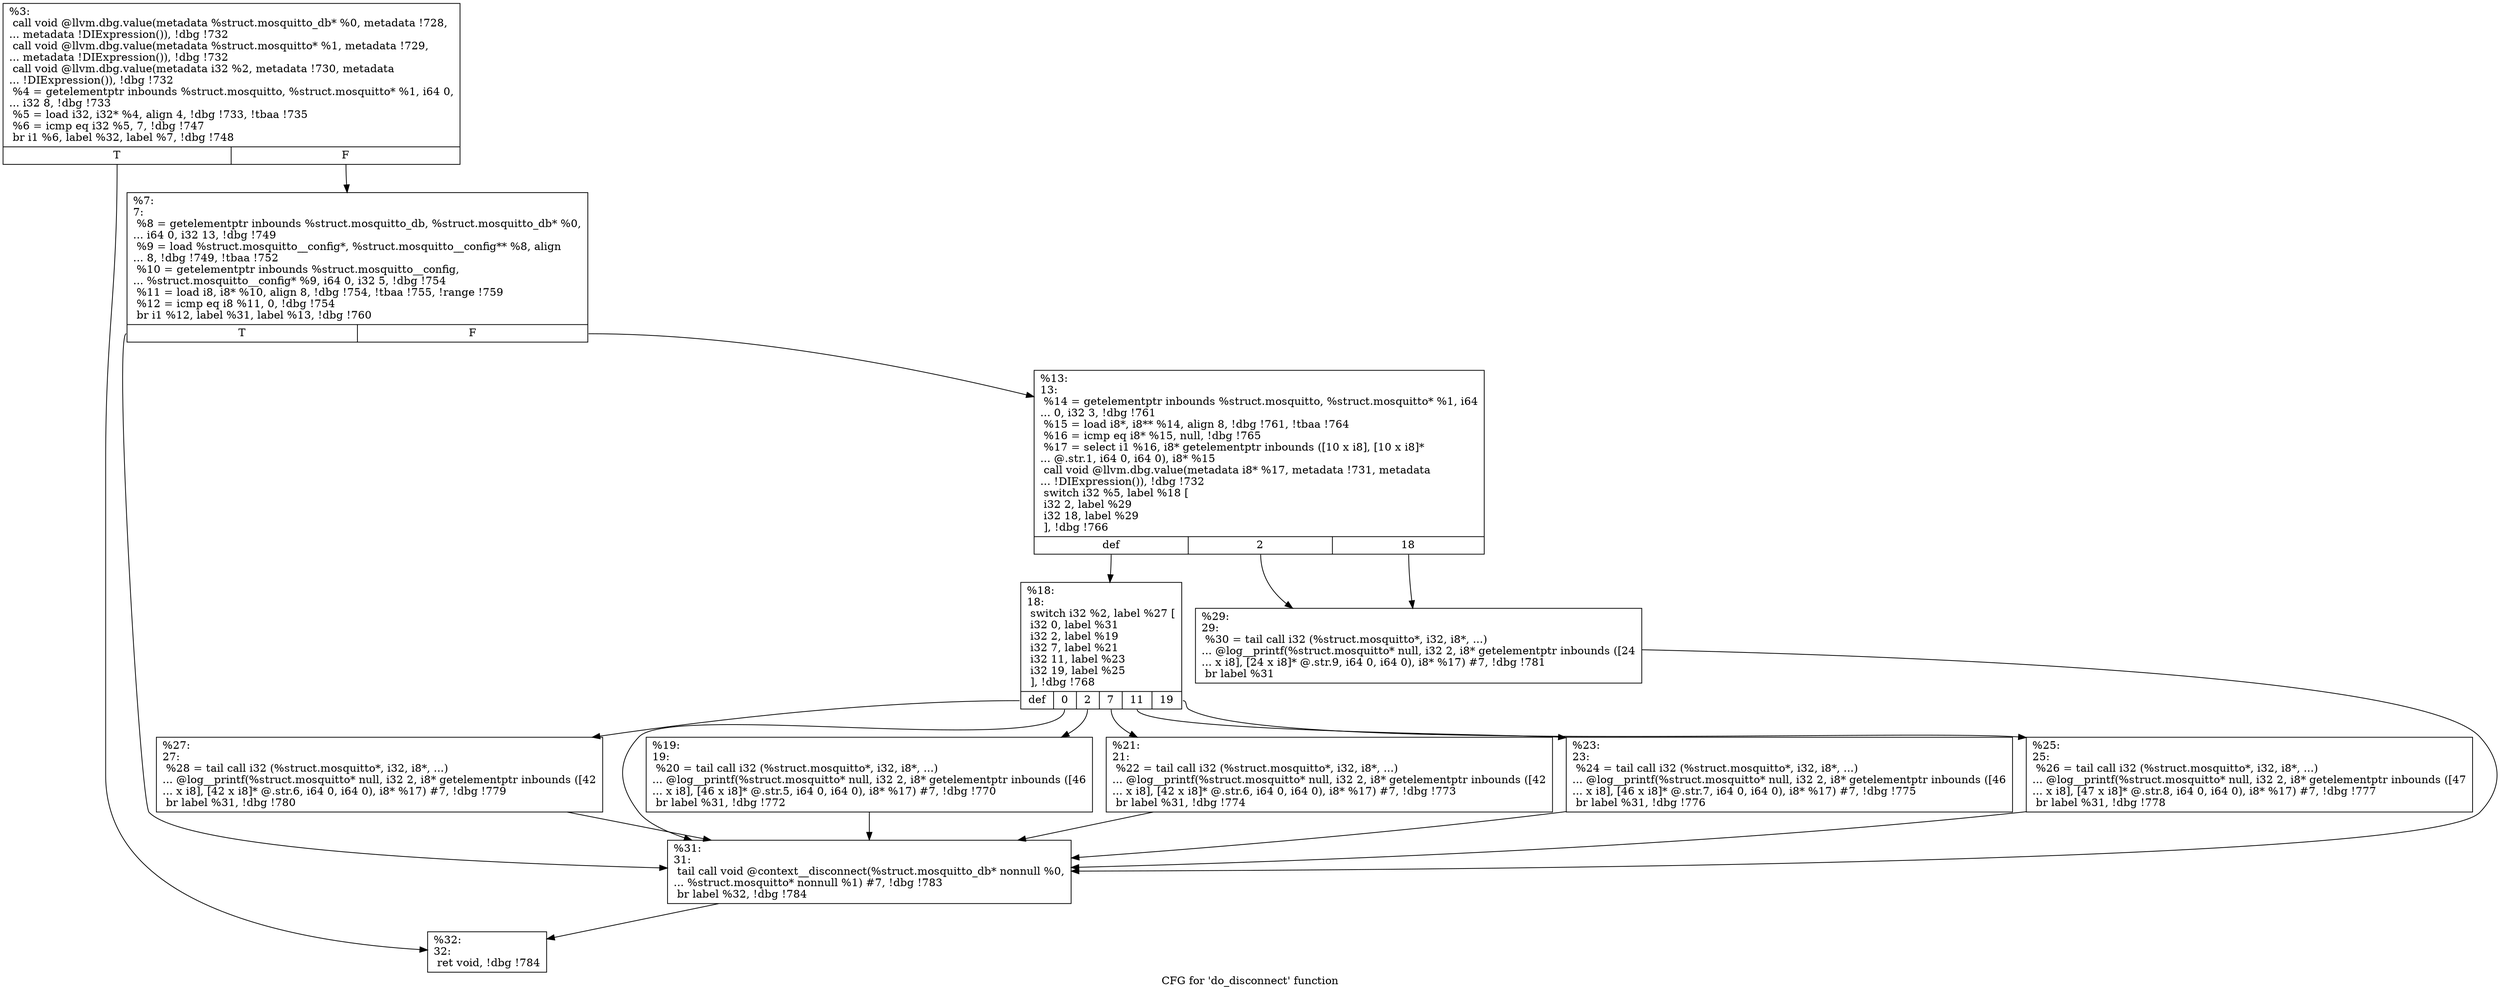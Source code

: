 digraph "CFG for 'do_disconnect' function" {
	label="CFG for 'do_disconnect' function";

	Node0x257b910 [shape=record,label="{%3:\l  call void @llvm.dbg.value(metadata %struct.mosquitto_db* %0, metadata !728,\l... metadata !DIExpression()), !dbg !732\l  call void @llvm.dbg.value(metadata %struct.mosquitto* %1, metadata !729,\l... metadata !DIExpression()), !dbg !732\l  call void @llvm.dbg.value(metadata i32 %2, metadata !730, metadata\l... !DIExpression()), !dbg !732\l  %4 = getelementptr inbounds %struct.mosquitto, %struct.mosquitto* %1, i64 0,\l... i32 8, !dbg !733\l  %5 = load i32, i32* %4, align 4, !dbg !733, !tbaa !735\l  %6 = icmp eq i32 %5, 7, !dbg !747\l  br i1 %6, label %32, label %7, !dbg !748\l|{<s0>T|<s1>F}}"];
	Node0x257b910:s0 -> Node0x25a7790;
	Node0x257b910:s1 -> Node0x257ba50;
	Node0x257ba50 [shape=record,label="{%7:\l7:                                                \l  %8 = getelementptr inbounds %struct.mosquitto_db, %struct.mosquitto_db* %0,\l... i64 0, i32 13, !dbg !749\l  %9 = load %struct.mosquitto__config*, %struct.mosquitto__config** %8, align\l... 8, !dbg !749, !tbaa !752\l  %10 = getelementptr inbounds %struct.mosquitto__config,\l... %struct.mosquitto__config* %9, i64 0, i32 5, !dbg !754\l  %11 = load i8, i8* %10, align 8, !dbg !754, !tbaa !755, !range !759\l  %12 = icmp eq i8 %11, 0, !dbg !754\l  br i1 %12, label %31, label %13, !dbg !760\l|{<s0>T|<s1>F}}"];
	Node0x257ba50:s0 -> Node0x25a7740;
	Node0x257ba50:s1 -> Node0x257baa0;
	Node0x257baa0 [shape=record,label="{%13:\l13:                                               \l  %14 = getelementptr inbounds %struct.mosquitto, %struct.mosquitto* %1, i64\l... 0, i32 3, !dbg !761\l  %15 = load i8*, i8** %14, align 8, !dbg !761, !tbaa !764\l  %16 = icmp eq i8* %15, null, !dbg !765\l  %17 = select i1 %16, i8* getelementptr inbounds ([10 x i8], [10 x i8]*\l... @.str.1, i64 0, i64 0), i8* %15\l  call void @llvm.dbg.value(metadata i8* %17, metadata !731, metadata\l... !DIExpression()), !dbg !732\l  switch i32 %5, label %18 [\l    i32 2, label %29\l    i32 18, label %29\l  ], !dbg !766\l|{<s0>def|<s1>2|<s2>18}}"];
	Node0x257baa0:s0 -> Node0x257baf0;
	Node0x257baa0:s1 -> Node0x257bcd0;
	Node0x257baa0:s2 -> Node0x257bcd0;
	Node0x257baf0 [shape=record,label="{%18:\l18:                                               \l  switch i32 %2, label %27 [\l    i32 0, label %31\l    i32 2, label %19\l    i32 7, label %21\l    i32 11, label %23\l    i32 19, label %25\l  ], !dbg !768\l|{<s0>def|<s1>0|<s2>2|<s3>7|<s4>11|<s5>19}}"];
	Node0x257baf0:s0 -> Node0x257bc80;
	Node0x257baf0:s1 -> Node0x25a7740;
	Node0x257baf0:s2 -> Node0x257bb40;
	Node0x257baf0:s3 -> Node0x257bb90;
	Node0x257baf0:s4 -> Node0x257bbe0;
	Node0x257baf0:s5 -> Node0x257bc30;
	Node0x257bb40 [shape=record,label="{%19:\l19:                                               \l  %20 = tail call i32 (%struct.mosquitto*, i32, i8*, ...)\l... @log__printf(%struct.mosquitto* null, i32 2, i8* getelementptr inbounds ([46\l... x i8], [46 x i8]* @.str.5, i64 0, i64 0), i8* %17) #7, !dbg !770\l  br label %31, !dbg !772\l}"];
	Node0x257bb40 -> Node0x25a7740;
	Node0x257bb90 [shape=record,label="{%21:\l21:                                               \l  %22 = tail call i32 (%struct.mosquitto*, i32, i8*, ...)\l... @log__printf(%struct.mosquitto* null, i32 2, i8* getelementptr inbounds ([42\l... x i8], [42 x i8]* @.str.6, i64 0, i64 0), i8* %17) #7, !dbg !773\l  br label %31, !dbg !774\l}"];
	Node0x257bb90 -> Node0x25a7740;
	Node0x257bbe0 [shape=record,label="{%23:\l23:                                               \l  %24 = tail call i32 (%struct.mosquitto*, i32, i8*, ...)\l... @log__printf(%struct.mosquitto* null, i32 2, i8* getelementptr inbounds ([46\l... x i8], [46 x i8]* @.str.7, i64 0, i64 0), i8* %17) #7, !dbg !775\l  br label %31, !dbg !776\l}"];
	Node0x257bbe0 -> Node0x25a7740;
	Node0x257bc30 [shape=record,label="{%25:\l25:                                               \l  %26 = tail call i32 (%struct.mosquitto*, i32, i8*, ...)\l... @log__printf(%struct.mosquitto* null, i32 2, i8* getelementptr inbounds ([47\l... x i8], [47 x i8]* @.str.8, i64 0, i64 0), i8* %17) #7, !dbg !777\l  br label %31, !dbg !778\l}"];
	Node0x257bc30 -> Node0x25a7740;
	Node0x257bc80 [shape=record,label="{%27:\l27:                                               \l  %28 = tail call i32 (%struct.mosquitto*, i32, i8*, ...)\l... @log__printf(%struct.mosquitto* null, i32 2, i8* getelementptr inbounds ([42\l... x i8], [42 x i8]* @.str.6, i64 0, i64 0), i8* %17) #7, !dbg !779\l  br label %31, !dbg !780\l}"];
	Node0x257bc80 -> Node0x25a7740;
	Node0x257bcd0 [shape=record,label="{%29:\l29:                                               \l  %30 = tail call i32 (%struct.mosquitto*, i32, i8*, ...)\l... @log__printf(%struct.mosquitto* null, i32 2, i8* getelementptr inbounds ([24\l... x i8], [24 x i8]* @.str.9, i64 0, i64 0), i8* %17) #7, !dbg !781\l  br label %31\l}"];
	Node0x257bcd0 -> Node0x25a7740;
	Node0x25a7740 [shape=record,label="{%31:\l31:                                               \l  tail call void @context__disconnect(%struct.mosquitto_db* nonnull %0,\l... %struct.mosquitto* nonnull %1) #7, !dbg !783\l  br label %32, !dbg !784\l}"];
	Node0x25a7740 -> Node0x25a7790;
	Node0x25a7790 [shape=record,label="{%32:\l32:                                               \l  ret void, !dbg !784\l}"];
}
